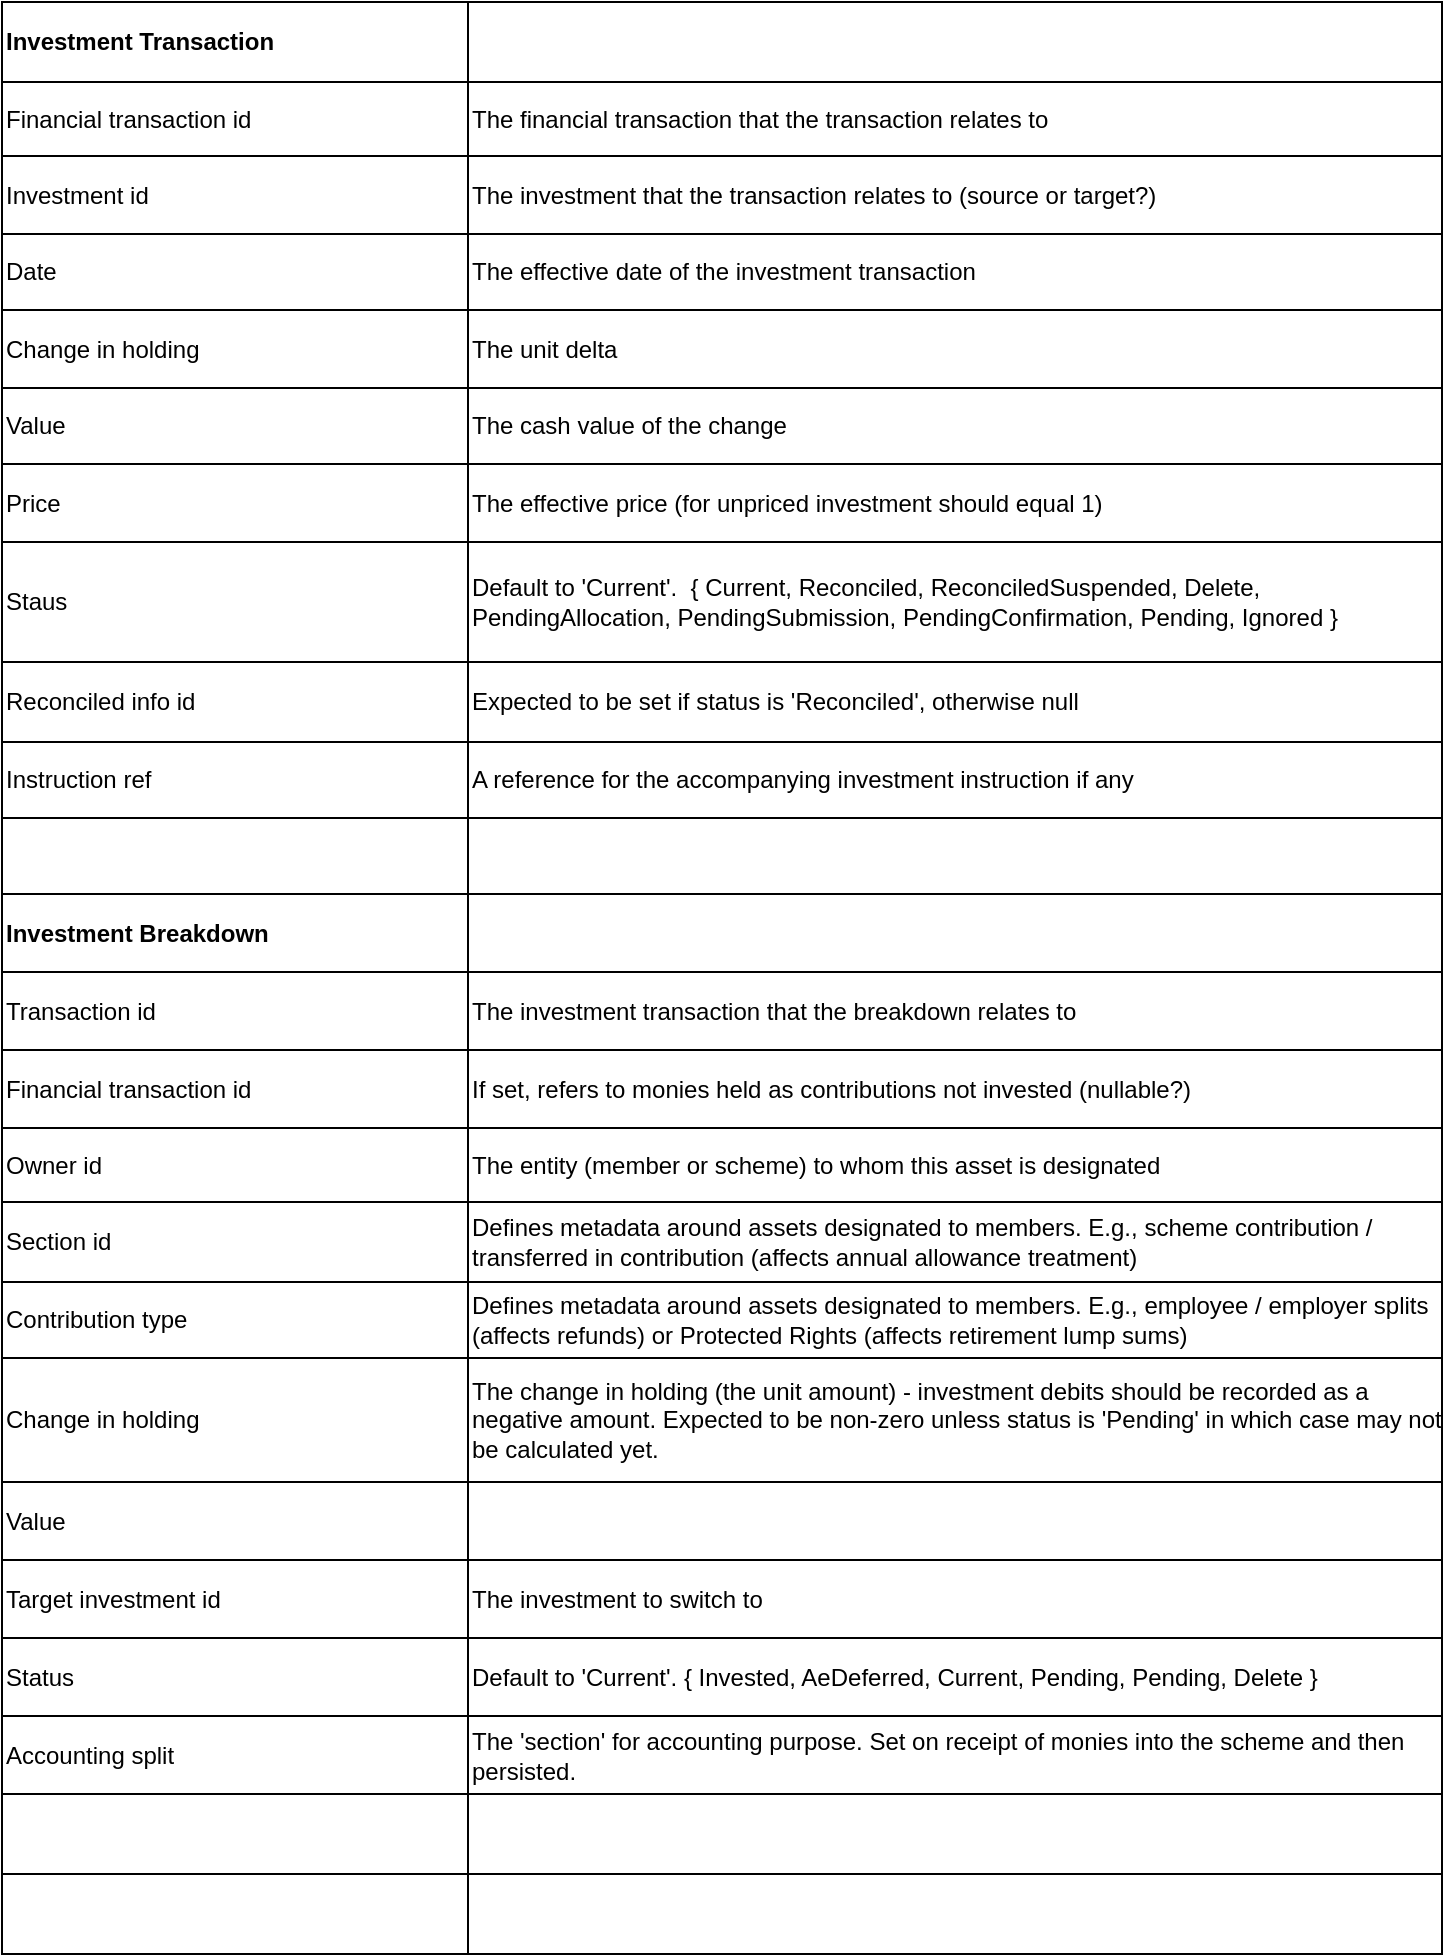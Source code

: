 <mxfile version="17.4.2" type="github"><diagram id="RilsxvOrjWELzw277qes" name="Column Def"><mxGraphModel dx="759" dy="867" grid="1" gridSize="10" guides="1" tooltips="1" connect="1" arrows="1" fold="1" page="1" pageScale="1" pageWidth="827" pageHeight="1169" math="0" shadow="0"><root><mxCell id="0"/><mxCell id="1" parent="0"/><mxCell id="Z7dSHb5Z3IaBlqgNqoYU-1" value="" style="shape=table;startSize=0;container=1;collapsible=0;childLayout=tableLayout;align=left;verticalAlign=middle;" parent="1" vertex="1"><mxGeometry x="50" y="40" width="720" height="976" as="geometry"/></mxCell><mxCell id="Z7dSHb5Z3IaBlqgNqoYU-2" value="" style="shape=tableRow;horizontal=0;startSize=0;swimlaneHead=0;swimlaneBody=0;top=0;left=0;bottom=0;right=0;collapsible=0;dropTarget=0;fillColor=none;points=[[0,0.5],[1,0.5]];portConstraint=eastwest;align=left;verticalAlign=middle;" parent="Z7dSHb5Z3IaBlqgNqoYU-1" vertex="1"><mxGeometry width="720" height="40" as="geometry"/></mxCell><mxCell id="Z7dSHb5Z3IaBlqgNqoYU-3" value="&lt;b&gt;Investment Transaction&lt;/b&gt;" style="shape=partialRectangle;html=1;whiteSpace=wrap;connectable=0;overflow=hidden;fillColor=none;top=0;left=0;bottom=0;right=0;pointerEvents=1;align=left;verticalAlign=middle;" parent="Z7dSHb5Z3IaBlqgNqoYU-2" vertex="1"><mxGeometry width="233" height="40" as="geometry"><mxRectangle width="233" height="40" as="alternateBounds"/></mxGeometry></mxCell><mxCell id="Z7dSHb5Z3IaBlqgNqoYU-4" value="" style="shape=partialRectangle;html=1;whiteSpace=wrap;connectable=0;overflow=hidden;fillColor=none;top=0;left=0;bottom=0;right=0;pointerEvents=1;align=left;verticalAlign=middle;" parent="Z7dSHb5Z3IaBlqgNqoYU-2" vertex="1"><mxGeometry x="233" width="487" height="40" as="geometry"><mxRectangle width="487" height="40" as="alternateBounds"/></mxGeometry></mxCell><mxCell id="Z7dSHb5Z3IaBlqgNqoYU-5" value="" style="shape=tableRow;horizontal=0;startSize=0;swimlaneHead=0;swimlaneBody=0;top=0;left=0;bottom=0;right=0;collapsible=0;dropTarget=0;fillColor=none;points=[[0,0.5],[1,0.5]];portConstraint=eastwest;align=left;verticalAlign=middle;" parent="Z7dSHb5Z3IaBlqgNqoYU-1" vertex="1"><mxGeometry y="40" width="720" height="37" as="geometry"/></mxCell><mxCell id="Z7dSHb5Z3IaBlqgNqoYU-6" value="Financial transaction id" style="shape=partialRectangle;html=1;whiteSpace=wrap;connectable=0;overflow=hidden;fillColor=none;top=0;left=0;bottom=0;right=0;pointerEvents=1;align=left;verticalAlign=middle;" parent="Z7dSHb5Z3IaBlqgNqoYU-5" vertex="1"><mxGeometry width="233" height="37" as="geometry"><mxRectangle width="233" height="37" as="alternateBounds"/></mxGeometry></mxCell><mxCell id="Z7dSHb5Z3IaBlqgNqoYU-7" value="The financial transaction that the transaction relates to" style="shape=partialRectangle;html=1;whiteSpace=wrap;connectable=0;overflow=hidden;fillColor=none;top=0;left=0;bottom=0;right=0;pointerEvents=1;align=left;verticalAlign=middle;" parent="Z7dSHb5Z3IaBlqgNqoYU-5" vertex="1"><mxGeometry x="233" width="487" height="37" as="geometry"><mxRectangle width="487" height="37" as="alternateBounds"/></mxGeometry></mxCell><mxCell id="Z7dSHb5Z3IaBlqgNqoYU-8" value="" style="shape=tableRow;horizontal=0;startSize=0;swimlaneHead=0;swimlaneBody=0;top=0;left=0;bottom=0;right=0;collapsible=0;dropTarget=0;fillColor=none;points=[[0,0.5],[1,0.5]];portConstraint=eastwest;align=left;verticalAlign=middle;" parent="Z7dSHb5Z3IaBlqgNqoYU-1" vertex="1"><mxGeometry y="77" width="720" height="39" as="geometry"/></mxCell><mxCell id="Z7dSHb5Z3IaBlqgNqoYU-9" value="Investment id" style="shape=partialRectangle;html=1;whiteSpace=wrap;connectable=0;overflow=hidden;fillColor=none;top=0;left=0;bottom=0;right=0;pointerEvents=1;align=left;verticalAlign=middle;" parent="Z7dSHb5Z3IaBlqgNqoYU-8" vertex="1"><mxGeometry width="233" height="39" as="geometry"><mxRectangle width="233" height="39" as="alternateBounds"/></mxGeometry></mxCell><mxCell id="Z7dSHb5Z3IaBlqgNqoYU-10" value="The investment that the transaction relates to (source or target?)" style="shape=partialRectangle;html=1;whiteSpace=wrap;connectable=0;overflow=hidden;fillColor=none;top=0;left=0;bottom=0;right=0;pointerEvents=1;align=left;verticalAlign=middle;" parent="Z7dSHb5Z3IaBlqgNqoYU-8" vertex="1"><mxGeometry x="233" width="487" height="39" as="geometry"><mxRectangle width="487" height="39" as="alternateBounds"/></mxGeometry></mxCell><mxCell id="Z7dSHb5Z3IaBlqgNqoYU-11" value="" style="shape=tableRow;horizontal=0;startSize=0;swimlaneHead=0;swimlaneBody=0;top=0;left=0;bottom=0;right=0;collapsible=0;dropTarget=0;fillColor=none;points=[[0,0.5],[1,0.5]];portConstraint=eastwest;align=left;verticalAlign=middle;" parent="Z7dSHb5Z3IaBlqgNqoYU-1" vertex="1"><mxGeometry y="116" width="720" height="38" as="geometry"/></mxCell><mxCell id="Z7dSHb5Z3IaBlqgNqoYU-12" value="Date" style="shape=partialRectangle;html=1;whiteSpace=wrap;connectable=0;overflow=hidden;fillColor=none;top=0;left=0;bottom=0;right=0;pointerEvents=1;align=left;verticalAlign=middle;" parent="Z7dSHb5Z3IaBlqgNqoYU-11" vertex="1"><mxGeometry width="233" height="38" as="geometry"><mxRectangle width="233" height="38" as="alternateBounds"/></mxGeometry></mxCell><mxCell id="Z7dSHb5Z3IaBlqgNqoYU-13" value="The effective date of the investment transaction" style="shape=partialRectangle;html=1;whiteSpace=wrap;connectable=0;overflow=hidden;fillColor=none;top=0;left=0;bottom=0;right=0;pointerEvents=1;align=left;verticalAlign=middle;" parent="Z7dSHb5Z3IaBlqgNqoYU-11" vertex="1"><mxGeometry x="233" width="487" height="38" as="geometry"><mxRectangle width="487" height="38" as="alternateBounds"/></mxGeometry></mxCell><mxCell id="Z7dSHb5Z3IaBlqgNqoYU-14" value="" style="shape=tableRow;horizontal=0;startSize=0;swimlaneHead=0;swimlaneBody=0;top=0;left=0;bottom=0;right=0;collapsible=0;dropTarget=0;fillColor=none;points=[[0,0.5],[1,0.5]];portConstraint=eastwest;align=left;verticalAlign=middle;" parent="Z7dSHb5Z3IaBlqgNqoYU-1" vertex="1"><mxGeometry y="154" width="720" height="39" as="geometry"/></mxCell><mxCell id="Z7dSHb5Z3IaBlqgNqoYU-15" value="Change in holding" style="shape=partialRectangle;html=1;whiteSpace=wrap;connectable=0;overflow=hidden;fillColor=none;top=0;left=0;bottom=0;right=0;pointerEvents=1;align=left;verticalAlign=middle;" parent="Z7dSHb5Z3IaBlqgNqoYU-14" vertex="1"><mxGeometry width="233" height="39" as="geometry"><mxRectangle width="233" height="39" as="alternateBounds"/></mxGeometry></mxCell><mxCell id="Z7dSHb5Z3IaBlqgNqoYU-16" value="The unit delta" style="shape=partialRectangle;html=1;whiteSpace=wrap;connectable=0;overflow=hidden;fillColor=none;top=0;left=0;bottom=0;right=0;pointerEvents=1;align=left;verticalAlign=middle;" parent="Z7dSHb5Z3IaBlqgNqoYU-14" vertex="1"><mxGeometry x="233" width="487" height="39" as="geometry"><mxRectangle width="487" height="39" as="alternateBounds"/></mxGeometry></mxCell><mxCell id="Z7dSHb5Z3IaBlqgNqoYU-17" value="" style="shape=tableRow;horizontal=0;startSize=0;swimlaneHead=0;swimlaneBody=0;top=0;left=0;bottom=0;right=0;collapsible=0;dropTarget=0;fillColor=none;points=[[0,0.5],[1,0.5]];portConstraint=eastwest;align=left;verticalAlign=middle;" parent="Z7dSHb5Z3IaBlqgNqoYU-1" vertex="1"><mxGeometry y="193" width="720" height="38" as="geometry"/></mxCell><mxCell id="Z7dSHb5Z3IaBlqgNqoYU-18" value="Value" style="shape=partialRectangle;html=1;whiteSpace=wrap;connectable=0;overflow=hidden;fillColor=none;top=0;left=0;bottom=0;right=0;pointerEvents=1;align=left;verticalAlign=middle;" parent="Z7dSHb5Z3IaBlqgNqoYU-17" vertex="1"><mxGeometry width="233" height="38" as="geometry"><mxRectangle width="233" height="38" as="alternateBounds"/></mxGeometry></mxCell><mxCell id="Z7dSHb5Z3IaBlqgNqoYU-19" value="The cash value of the change" style="shape=partialRectangle;html=1;whiteSpace=wrap;connectable=0;overflow=hidden;fillColor=none;top=0;left=0;bottom=0;right=0;pointerEvents=1;align=left;verticalAlign=middle;" parent="Z7dSHb5Z3IaBlqgNqoYU-17" vertex="1"><mxGeometry x="233" width="487" height="38" as="geometry"><mxRectangle width="487" height="38" as="alternateBounds"/></mxGeometry></mxCell><mxCell id="Z7dSHb5Z3IaBlqgNqoYU-20" value="" style="shape=tableRow;horizontal=0;startSize=0;swimlaneHead=0;swimlaneBody=0;top=0;left=0;bottom=0;right=0;collapsible=0;dropTarget=0;fillColor=none;points=[[0,0.5],[1,0.5]];portConstraint=eastwest;align=left;verticalAlign=middle;" parent="Z7dSHb5Z3IaBlqgNqoYU-1" vertex="1"><mxGeometry y="231" width="720" height="39" as="geometry"/></mxCell><mxCell id="Z7dSHb5Z3IaBlqgNqoYU-21" value="Price" style="shape=partialRectangle;html=1;whiteSpace=wrap;connectable=0;overflow=hidden;fillColor=none;top=0;left=0;bottom=0;right=0;pointerEvents=1;align=left;verticalAlign=middle;" parent="Z7dSHb5Z3IaBlqgNqoYU-20" vertex="1"><mxGeometry width="233" height="39" as="geometry"><mxRectangle width="233" height="39" as="alternateBounds"/></mxGeometry></mxCell><mxCell id="Z7dSHb5Z3IaBlqgNqoYU-22" value="The effective price (for unpriced investment should equal 1)" style="shape=partialRectangle;html=1;whiteSpace=wrap;connectable=0;overflow=hidden;fillColor=none;top=0;left=0;bottom=0;right=0;pointerEvents=1;align=left;verticalAlign=middle;" parent="Z7dSHb5Z3IaBlqgNqoYU-20" vertex="1"><mxGeometry x="233" width="487" height="39" as="geometry"><mxRectangle width="487" height="39" as="alternateBounds"/></mxGeometry></mxCell><mxCell id="Z7dSHb5Z3IaBlqgNqoYU-23" value="" style="shape=tableRow;horizontal=0;startSize=0;swimlaneHead=0;swimlaneBody=0;top=0;left=0;bottom=0;right=0;collapsible=0;dropTarget=0;fillColor=none;points=[[0,0.5],[1,0.5]];portConstraint=eastwest;align=left;verticalAlign=middle;" parent="Z7dSHb5Z3IaBlqgNqoYU-1" vertex="1"><mxGeometry y="270" width="720" height="60" as="geometry"/></mxCell><mxCell id="Z7dSHb5Z3IaBlqgNqoYU-24" value="Staus" style="shape=partialRectangle;html=1;whiteSpace=wrap;connectable=0;overflow=hidden;fillColor=none;top=0;left=0;bottom=0;right=0;pointerEvents=1;align=left;verticalAlign=middle;" parent="Z7dSHb5Z3IaBlqgNqoYU-23" vertex="1"><mxGeometry width="233" height="60" as="geometry"><mxRectangle width="233" height="60" as="alternateBounds"/></mxGeometry></mxCell><mxCell id="Z7dSHb5Z3IaBlqgNqoYU-25" value="Default to 'Current'.&amp;nbsp; { Current, Reconciled, ReconciledSuspended, Delete, PendingAllocation, PendingSubmission, PendingConfirmation, Pending, Ignored }" style="shape=partialRectangle;html=1;whiteSpace=wrap;connectable=0;overflow=hidden;fillColor=none;top=0;left=0;bottom=0;right=0;pointerEvents=1;align=left;verticalAlign=middle;" parent="Z7dSHb5Z3IaBlqgNqoYU-23" vertex="1"><mxGeometry x="233" width="487" height="60" as="geometry"><mxRectangle width="487" height="60" as="alternateBounds"/></mxGeometry></mxCell><mxCell id="Z7dSHb5Z3IaBlqgNqoYU-26" value="" style="shape=tableRow;horizontal=0;startSize=0;swimlaneHead=0;swimlaneBody=0;top=0;left=0;bottom=0;right=0;collapsible=0;dropTarget=0;fillColor=none;points=[[0,0.5],[1,0.5]];portConstraint=eastwest;align=left;verticalAlign=middle;" parent="Z7dSHb5Z3IaBlqgNqoYU-1" vertex="1"><mxGeometry y="330" width="720" height="40" as="geometry"/></mxCell><mxCell id="Z7dSHb5Z3IaBlqgNqoYU-27" value="Reconciled info id" style="shape=partialRectangle;html=1;whiteSpace=wrap;connectable=0;overflow=hidden;fillColor=none;top=0;left=0;bottom=0;right=0;pointerEvents=1;align=left;verticalAlign=middle;" parent="Z7dSHb5Z3IaBlqgNqoYU-26" vertex="1"><mxGeometry width="233" height="40" as="geometry"><mxRectangle width="233" height="40" as="alternateBounds"/></mxGeometry></mxCell><mxCell id="Z7dSHb5Z3IaBlqgNqoYU-28" value="Expected to be set if status is 'Reconciled', otherwise null" style="shape=partialRectangle;html=1;whiteSpace=wrap;connectable=0;overflow=hidden;fillColor=none;top=0;left=0;bottom=0;right=0;pointerEvents=1;align=left;verticalAlign=middle;" parent="Z7dSHb5Z3IaBlqgNqoYU-26" vertex="1"><mxGeometry x="233" width="487" height="40" as="geometry"><mxRectangle width="487" height="40" as="alternateBounds"/></mxGeometry></mxCell><mxCell id="Z7dSHb5Z3IaBlqgNqoYU-29" value="" style="shape=tableRow;horizontal=0;startSize=0;swimlaneHead=0;swimlaneBody=0;top=0;left=0;bottom=0;right=0;collapsible=0;dropTarget=0;fillColor=none;points=[[0,0.5],[1,0.5]];portConstraint=eastwest;align=left;verticalAlign=middle;" parent="Z7dSHb5Z3IaBlqgNqoYU-1" vertex="1"><mxGeometry y="370" width="720" height="38" as="geometry"/></mxCell><mxCell id="Z7dSHb5Z3IaBlqgNqoYU-30" value="Instruction ref" style="shape=partialRectangle;html=1;whiteSpace=wrap;connectable=0;overflow=hidden;fillColor=none;top=0;left=0;bottom=0;right=0;pointerEvents=1;align=left;verticalAlign=middle;" parent="Z7dSHb5Z3IaBlqgNqoYU-29" vertex="1"><mxGeometry width="233" height="38" as="geometry"><mxRectangle width="233" height="38" as="alternateBounds"/></mxGeometry></mxCell><mxCell id="Z7dSHb5Z3IaBlqgNqoYU-31" value="A reference for the accompanying investment instruction if any" style="shape=partialRectangle;html=1;whiteSpace=wrap;connectable=0;overflow=hidden;fillColor=none;top=0;left=0;bottom=0;right=0;pointerEvents=1;align=left;verticalAlign=middle;" parent="Z7dSHb5Z3IaBlqgNqoYU-29" vertex="1"><mxGeometry x="233" width="487" height="38" as="geometry"><mxRectangle width="487" height="38" as="alternateBounds"/></mxGeometry></mxCell><mxCell id="Z7dSHb5Z3IaBlqgNqoYU-32" value="" style="shape=tableRow;horizontal=0;startSize=0;swimlaneHead=0;swimlaneBody=0;top=0;left=0;bottom=0;right=0;collapsible=0;dropTarget=0;fillColor=none;points=[[0,0.5],[1,0.5]];portConstraint=eastwest;align=left;verticalAlign=middle;" parent="Z7dSHb5Z3IaBlqgNqoYU-1" vertex="1"><mxGeometry y="408" width="720" height="38" as="geometry"/></mxCell><mxCell id="Z7dSHb5Z3IaBlqgNqoYU-33" value="" style="shape=partialRectangle;html=1;whiteSpace=wrap;connectable=0;overflow=hidden;fillColor=none;top=0;left=0;bottom=0;right=0;pointerEvents=1;align=left;verticalAlign=middle;" parent="Z7dSHb5Z3IaBlqgNqoYU-32" vertex="1"><mxGeometry width="233" height="38" as="geometry"><mxRectangle width="233" height="38" as="alternateBounds"/></mxGeometry></mxCell><mxCell id="Z7dSHb5Z3IaBlqgNqoYU-34" value="" style="shape=partialRectangle;html=1;whiteSpace=wrap;connectable=0;overflow=hidden;fillColor=none;top=0;left=0;bottom=0;right=0;pointerEvents=1;align=left;verticalAlign=middle;" parent="Z7dSHb5Z3IaBlqgNqoYU-32" vertex="1"><mxGeometry x="233" width="487" height="38" as="geometry"><mxRectangle width="487" height="38" as="alternateBounds"/></mxGeometry></mxCell><mxCell id="Z7dSHb5Z3IaBlqgNqoYU-35" value="" style="shape=tableRow;horizontal=0;startSize=0;swimlaneHead=0;swimlaneBody=0;top=0;left=0;bottom=0;right=0;collapsible=0;dropTarget=0;fillColor=none;points=[[0,0.5],[1,0.5]];portConstraint=eastwest;align=left;verticalAlign=middle;" parent="Z7dSHb5Z3IaBlqgNqoYU-1" vertex="1"><mxGeometry y="446" width="720" height="39" as="geometry"/></mxCell><mxCell id="Z7dSHb5Z3IaBlqgNqoYU-36" value="&lt;b&gt;Investment Breakdown&lt;/b&gt;" style="shape=partialRectangle;html=1;whiteSpace=wrap;connectable=0;overflow=hidden;fillColor=none;top=0;left=0;bottom=0;right=0;pointerEvents=1;align=left;verticalAlign=middle;" parent="Z7dSHb5Z3IaBlqgNqoYU-35" vertex="1"><mxGeometry width="233" height="39" as="geometry"><mxRectangle width="233" height="39" as="alternateBounds"/></mxGeometry></mxCell><mxCell id="Z7dSHb5Z3IaBlqgNqoYU-37" value="" style="shape=partialRectangle;html=1;whiteSpace=wrap;connectable=0;overflow=hidden;fillColor=none;top=0;left=0;bottom=0;right=0;pointerEvents=1;align=left;verticalAlign=middle;" parent="Z7dSHb5Z3IaBlqgNqoYU-35" vertex="1"><mxGeometry x="233" width="487" height="39" as="geometry"><mxRectangle width="487" height="39" as="alternateBounds"/></mxGeometry></mxCell><mxCell id="Z7dSHb5Z3IaBlqgNqoYU-38" value="" style="shape=tableRow;horizontal=0;startSize=0;swimlaneHead=0;swimlaneBody=0;top=0;left=0;bottom=0;right=0;collapsible=0;dropTarget=0;fillColor=none;points=[[0,0.5],[1,0.5]];portConstraint=eastwest;align=left;verticalAlign=middle;" parent="Z7dSHb5Z3IaBlqgNqoYU-1" vertex="1"><mxGeometry y="485" width="720" height="39" as="geometry"/></mxCell><mxCell id="Z7dSHb5Z3IaBlqgNqoYU-39" value="Transaction id" style="shape=partialRectangle;html=1;whiteSpace=wrap;connectable=0;overflow=hidden;fillColor=none;top=0;left=0;bottom=0;right=0;pointerEvents=1;align=left;verticalAlign=middle;" parent="Z7dSHb5Z3IaBlqgNqoYU-38" vertex="1"><mxGeometry width="233" height="39" as="geometry"><mxRectangle width="233" height="39" as="alternateBounds"/></mxGeometry></mxCell><mxCell id="Z7dSHb5Z3IaBlqgNqoYU-40" value="The investment transaction that the breakdown relates to" style="shape=partialRectangle;html=1;whiteSpace=wrap;connectable=0;overflow=hidden;fillColor=none;top=0;left=0;bottom=0;right=0;pointerEvents=1;align=left;verticalAlign=middle;" parent="Z7dSHb5Z3IaBlqgNqoYU-38" vertex="1"><mxGeometry x="233" width="487" height="39" as="geometry"><mxRectangle width="487" height="39" as="alternateBounds"/></mxGeometry></mxCell><mxCell id="Z7dSHb5Z3IaBlqgNqoYU-41" value="" style="shape=tableRow;horizontal=0;startSize=0;swimlaneHead=0;swimlaneBody=0;top=0;left=0;bottom=0;right=0;collapsible=0;dropTarget=0;fillColor=none;points=[[0,0.5],[1,0.5]];portConstraint=eastwest;align=left;verticalAlign=middle;" parent="Z7dSHb5Z3IaBlqgNqoYU-1" vertex="1"><mxGeometry y="524" width="720" height="39" as="geometry"/></mxCell><mxCell id="Z7dSHb5Z3IaBlqgNqoYU-42" value="Financial transaction id" style="shape=partialRectangle;html=1;whiteSpace=wrap;connectable=0;overflow=hidden;fillColor=none;top=0;left=0;bottom=0;right=0;pointerEvents=1;align=left;verticalAlign=middle;" parent="Z7dSHb5Z3IaBlqgNqoYU-41" vertex="1"><mxGeometry width="233" height="39" as="geometry"><mxRectangle width="233" height="39" as="alternateBounds"/></mxGeometry></mxCell><mxCell id="Z7dSHb5Z3IaBlqgNqoYU-43" value="If set, refers to monies held as contributions not invested (nullable?)" style="shape=partialRectangle;html=1;whiteSpace=wrap;connectable=0;overflow=hidden;fillColor=none;top=0;left=0;bottom=0;right=0;pointerEvents=1;align=left;verticalAlign=middle;" parent="Z7dSHb5Z3IaBlqgNqoYU-41" vertex="1"><mxGeometry x="233" width="487" height="39" as="geometry"><mxRectangle width="487" height="39" as="alternateBounds"/></mxGeometry></mxCell><mxCell id="Z7dSHb5Z3IaBlqgNqoYU-44" value="" style="shape=tableRow;horizontal=0;startSize=0;swimlaneHead=0;swimlaneBody=0;top=0;left=0;bottom=0;right=0;collapsible=0;dropTarget=0;fillColor=none;points=[[0,0.5],[1,0.5]];portConstraint=eastwest;align=left;verticalAlign=middle;" parent="Z7dSHb5Z3IaBlqgNqoYU-1" vertex="1"><mxGeometry y="563" width="720" height="37" as="geometry"/></mxCell><mxCell id="Z7dSHb5Z3IaBlqgNqoYU-45" value="Owner id" style="shape=partialRectangle;html=1;whiteSpace=wrap;connectable=0;overflow=hidden;fillColor=none;top=0;left=0;bottom=0;right=0;pointerEvents=1;align=left;verticalAlign=middle;" parent="Z7dSHb5Z3IaBlqgNqoYU-44" vertex="1"><mxGeometry width="233" height="37" as="geometry"><mxRectangle width="233" height="37" as="alternateBounds"/></mxGeometry></mxCell><mxCell id="Z7dSHb5Z3IaBlqgNqoYU-46" value="The entity (member or scheme) to whom this asset is designated" style="shape=partialRectangle;html=1;whiteSpace=wrap;connectable=0;overflow=hidden;fillColor=none;top=0;left=0;bottom=0;right=0;pointerEvents=1;align=left;verticalAlign=middle;" parent="Z7dSHb5Z3IaBlqgNqoYU-44" vertex="1"><mxGeometry x="233" width="487" height="37" as="geometry"><mxRectangle width="487" height="37" as="alternateBounds"/></mxGeometry></mxCell><mxCell id="Z7dSHb5Z3IaBlqgNqoYU-47" value="" style="shape=tableRow;horizontal=0;startSize=0;swimlaneHead=0;swimlaneBody=0;top=0;left=0;bottom=0;right=0;collapsible=0;dropTarget=0;fillColor=none;points=[[0,0.5],[1,0.5]];portConstraint=eastwest;align=left;verticalAlign=middle;" parent="Z7dSHb5Z3IaBlqgNqoYU-1" vertex="1"><mxGeometry y="600" width="720" height="40" as="geometry"/></mxCell><mxCell id="Z7dSHb5Z3IaBlqgNqoYU-48" value="Section id" style="shape=partialRectangle;html=1;whiteSpace=wrap;connectable=0;overflow=hidden;fillColor=none;top=0;left=0;bottom=0;right=0;pointerEvents=1;align=left;verticalAlign=middle;" parent="Z7dSHb5Z3IaBlqgNqoYU-47" vertex="1"><mxGeometry width="233" height="40" as="geometry"><mxRectangle width="233" height="40" as="alternateBounds"/></mxGeometry></mxCell><mxCell id="Z7dSHb5Z3IaBlqgNqoYU-49" value="Defines metadata around assets designated to members. E.g., scheme contribution / transferred in contribution (affects annual allowance treatment)" style="shape=partialRectangle;html=1;whiteSpace=wrap;connectable=0;overflow=hidden;fillColor=none;top=0;left=0;bottom=0;right=0;pointerEvents=1;align=left;verticalAlign=middle;" parent="Z7dSHb5Z3IaBlqgNqoYU-47" vertex="1"><mxGeometry x="233" width="487" height="40" as="geometry"><mxRectangle width="487" height="40" as="alternateBounds"/></mxGeometry></mxCell><mxCell id="Z7dSHb5Z3IaBlqgNqoYU-50" value="" style="shape=tableRow;horizontal=0;startSize=0;swimlaneHead=0;swimlaneBody=0;top=0;left=0;bottom=0;right=0;collapsible=0;dropTarget=0;fillColor=none;points=[[0,0.5],[1,0.5]];portConstraint=eastwest;align=left;verticalAlign=middle;" parent="Z7dSHb5Z3IaBlqgNqoYU-1" vertex="1"><mxGeometry y="640" width="720" height="38" as="geometry"/></mxCell><mxCell id="Z7dSHb5Z3IaBlqgNqoYU-51" value="Contribution type" style="shape=partialRectangle;html=1;whiteSpace=wrap;connectable=0;overflow=hidden;fillColor=none;top=0;left=0;bottom=0;right=0;pointerEvents=1;align=left;verticalAlign=middle;" parent="Z7dSHb5Z3IaBlqgNqoYU-50" vertex="1"><mxGeometry width="233" height="38" as="geometry"><mxRectangle width="233" height="38" as="alternateBounds"/></mxGeometry></mxCell><mxCell id="Z7dSHb5Z3IaBlqgNqoYU-52" value="Defines metadata around assets designated to members. E.g., employee / employer splits (affects refunds) or Protected Rights (affects retirement lump sums)" style="shape=partialRectangle;html=1;whiteSpace=wrap;connectable=0;overflow=hidden;fillColor=none;top=0;left=0;bottom=0;right=0;pointerEvents=1;align=left;verticalAlign=middle;" parent="Z7dSHb5Z3IaBlqgNqoYU-50" vertex="1"><mxGeometry x="233" width="487" height="38" as="geometry"><mxRectangle width="487" height="38" as="alternateBounds"/></mxGeometry></mxCell><mxCell id="Z7dSHb5Z3IaBlqgNqoYU-53" value="" style="shape=tableRow;horizontal=0;startSize=0;swimlaneHead=0;swimlaneBody=0;top=0;left=0;bottom=0;right=0;collapsible=0;dropTarget=0;fillColor=none;points=[[0,0.5],[1,0.5]];portConstraint=eastwest;align=left;verticalAlign=middle;" parent="Z7dSHb5Z3IaBlqgNqoYU-1" vertex="1"><mxGeometry y="678" width="720" height="62" as="geometry"/></mxCell><mxCell id="Z7dSHb5Z3IaBlqgNqoYU-54" value="Change in holding" style="shape=partialRectangle;html=1;whiteSpace=wrap;connectable=0;overflow=hidden;fillColor=none;top=0;left=0;bottom=0;right=0;pointerEvents=1;align=left;verticalAlign=middle;" parent="Z7dSHb5Z3IaBlqgNqoYU-53" vertex="1"><mxGeometry width="233" height="62" as="geometry"><mxRectangle width="233" height="62" as="alternateBounds"/></mxGeometry></mxCell><mxCell id="Z7dSHb5Z3IaBlqgNqoYU-55" value="The change in holding (the unit amount) - investment debits should be recorded as a negative amount. Expected to be non-zero unless status is 'Pending' in which case may not be calculated yet." style="shape=partialRectangle;html=1;whiteSpace=wrap;connectable=0;overflow=hidden;fillColor=none;top=0;left=0;bottom=0;right=0;pointerEvents=1;align=left;verticalAlign=middle;" parent="Z7dSHb5Z3IaBlqgNqoYU-53" vertex="1"><mxGeometry x="233" width="487" height="62" as="geometry"><mxRectangle width="487" height="62" as="alternateBounds"/></mxGeometry></mxCell><mxCell id="Z7dSHb5Z3IaBlqgNqoYU-56" value="" style="shape=tableRow;horizontal=0;startSize=0;swimlaneHead=0;swimlaneBody=0;top=0;left=0;bottom=0;right=0;collapsible=0;dropTarget=0;fillColor=none;points=[[0,0.5],[1,0.5]];portConstraint=eastwest;align=left;verticalAlign=middle;" parent="Z7dSHb5Z3IaBlqgNqoYU-1" vertex="1"><mxGeometry y="740" width="720" height="39" as="geometry"/></mxCell><mxCell id="Z7dSHb5Z3IaBlqgNqoYU-57" value="Value" style="shape=partialRectangle;html=1;whiteSpace=wrap;connectable=0;overflow=hidden;fillColor=none;top=0;left=0;bottom=0;right=0;pointerEvents=1;align=left;verticalAlign=middle;" parent="Z7dSHb5Z3IaBlqgNqoYU-56" vertex="1"><mxGeometry width="233" height="39" as="geometry"><mxRectangle width="233" height="39" as="alternateBounds"/></mxGeometry></mxCell><mxCell id="Z7dSHb5Z3IaBlqgNqoYU-58" value="" style="shape=partialRectangle;html=1;whiteSpace=wrap;connectable=0;overflow=hidden;fillColor=none;top=0;left=0;bottom=0;right=0;pointerEvents=1;align=left;verticalAlign=middle;" parent="Z7dSHb5Z3IaBlqgNqoYU-56" vertex="1"><mxGeometry x="233" width="487" height="39" as="geometry"><mxRectangle width="487" height="39" as="alternateBounds"/></mxGeometry></mxCell><mxCell id="Z7dSHb5Z3IaBlqgNqoYU-59" value="" style="shape=tableRow;horizontal=0;startSize=0;swimlaneHead=0;swimlaneBody=0;top=0;left=0;bottom=0;right=0;collapsible=0;dropTarget=0;fillColor=none;points=[[0,0.5],[1,0.5]];portConstraint=eastwest;align=left;verticalAlign=middle;" parent="Z7dSHb5Z3IaBlqgNqoYU-1" vertex="1"><mxGeometry y="779" width="720" height="39" as="geometry"/></mxCell><mxCell id="Z7dSHb5Z3IaBlqgNqoYU-60" value="Target investment id" style="shape=partialRectangle;html=1;whiteSpace=wrap;connectable=0;overflow=hidden;fillColor=none;top=0;left=0;bottom=0;right=0;pointerEvents=1;align=left;verticalAlign=middle;" parent="Z7dSHb5Z3IaBlqgNqoYU-59" vertex="1"><mxGeometry width="233" height="39" as="geometry"><mxRectangle width="233" height="39" as="alternateBounds"/></mxGeometry></mxCell><mxCell id="Z7dSHb5Z3IaBlqgNqoYU-61" value="The investment to switch to" style="shape=partialRectangle;html=1;whiteSpace=wrap;connectable=0;overflow=hidden;fillColor=none;top=0;left=0;bottom=0;right=0;pointerEvents=1;align=left;verticalAlign=middle;" parent="Z7dSHb5Z3IaBlqgNqoYU-59" vertex="1"><mxGeometry x="233" width="487" height="39" as="geometry"><mxRectangle width="487" height="39" as="alternateBounds"/></mxGeometry></mxCell><mxCell id="Z7dSHb5Z3IaBlqgNqoYU-62" value="" style="shape=tableRow;horizontal=0;startSize=0;swimlaneHead=0;swimlaneBody=0;top=0;left=0;bottom=0;right=0;collapsible=0;dropTarget=0;fillColor=none;points=[[0,0.5],[1,0.5]];portConstraint=eastwest;align=left;verticalAlign=middle;" parent="Z7dSHb5Z3IaBlqgNqoYU-1" vertex="1"><mxGeometry y="818" width="720" height="39" as="geometry"/></mxCell><mxCell id="Z7dSHb5Z3IaBlqgNqoYU-63" value="Status" style="shape=partialRectangle;html=1;whiteSpace=wrap;connectable=0;overflow=hidden;fillColor=none;top=0;left=0;bottom=0;right=0;pointerEvents=1;align=left;verticalAlign=middle;" parent="Z7dSHb5Z3IaBlqgNqoYU-62" vertex="1"><mxGeometry width="233" height="39" as="geometry"><mxRectangle width="233" height="39" as="alternateBounds"/></mxGeometry></mxCell><mxCell id="Z7dSHb5Z3IaBlqgNqoYU-64" value="Default to 'Current'. { Invested, AeDeferred, Current, Pending, Pending, Delete }" style="shape=partialRectangle;html=1;whiteSpace=wrap;connectable=0;overflow=hidden;fillColor=none;top=0;left=0;bottom=0;right=0;pointerEvents=1;align=left;verticalAlign=middle;" parent="Z7dSHb5Z3IaBlqgNqoYU-62" vertex="1"><mxGeometry x="233" width="487" height="39" as="geometry"><mxRectangle width="487" height="39" as="alternateBounds"/></mxGeometry></mxCell><mxCell id="Z7dSHb5Z3IaBlqgNqoYU-65" value="" style="shape=tableRow;horizontal=0;startSize=0;swimlaneHead=0;swimlaneBody=0;top=0;left=0;bottom=0;right=0;collapsible=0;dropTarget=0;fillColor=none;points=[[0,0.5],[1,0.5]];portConstraint=eastwest;align=left;verticalAlign=middle;" parent="Z7dSHb5Z3IaBlqgNqoYU-1" vertex="1"><mxGeometry y="857" width="720" height="39" as="geometry"/></mxCell><mxCell id="Z7dSHb5Z3IaBlqgNqoYU-66" value="Accounting split" style="shape=partialRectangle;html=1;whiteSpace=wrap;connectable=0;overflow=hidden;fillColor=none;top=0;left=0;bottom=0;right=0;pointerEvents=1;align=left;verticalAlign=middle;" parent="Z7dSHb5Z3IaBlqgNqoYU-65" vertex="1"><mxGeometry width="233" height="39" as="geometry"><mxRectangle width="233" height="39" as="alternateBounds"/></mxGeometry></mxCell><mxCell id="Z7dSHb5Z3IaBlqgNqoYU-67" value="The 'section' for accounting purpose. Set on receipt of monies into the scheme and then persisted." style="shape=partialRectangle;html=1;whiteSpace=wrap;connectable=0;overflow=hidden;fillColor=none;top=0;left=0;bottom=0;right=0;pointerEvents=1;align=left;verticalAlign=middle;" parent="Z7dSHb5Z3IaBlqgNqoYU-65" vertex="1"><mxGeometry x="233" width="487" height="39" as="geometry"><mxRectangle width="487" height="39" as="alternateBounds"/></mxGeometry></mxCell><mxCell id="Z7dSHb5Z3IaBlqgNqoYU-68" value="" style="shape=tableRow;horizontal=0;startSize=0;swimlaneHead=0;swimlaneBody=0;top=0;left=0;bottom=0;right=0;collapsible=0;dropTarget=0;fillColor=none;points=[[0,0.5],[1,0.5]];portConstraint=eastwest;align=left;verticalAlign=middle;" parent="Z7dSHb5Z3IaBlqgNqoYU-1" vertex="1"><mxGeometry y="896" width="720" height="40" as="geometry"/></mxCell><mxCell id="Z7dSHb5Z3IaBlqgNqoYU-69" value="" style="shape=partialRectangle;html=1;whiteSpace=wrap;connectable=0;overflow=hidden;fillColor=none;top=0;left=0;bottom=0;right=0;pointerEvents=1;align=left;verticalAlign=middle;" parent="Z7dSHb5Z3IaBlqgNqoYU-68" vertex="1"><mxGeometry width="233" height="40" as="geometry"><mxRectangle width="233" height="40" as="alternateBounds"/></mxGeometry></mxCell><mxCell id="Z7dSHb5Z3IaBlqgNqoYU-70" value="" style="shape=partialRectangle;html=1;whiteSpace=wrap;connectable=0;overflow=hidden;fillColor=none;top=0;left=0;bottom=0;right=0;pointerEvents=1;align=left;verticalAlign=middle;" parent="Z7dSHb5Z3IaBlqgNqoYU-68" vertex="1"><mxGeometry x="233" width="487" height="40" as="geometry"><mxRectangle width="487" height="40" as="alternateBounds"/></mxGeometry></mxCell><mxCell id="Z7dSHb5Z3IaBlqgNqoYU-71" value="" style="shape=tableRow;horizontal=0;startSize=0;swimlaneHead=0;swimlaneBody=0;top=0;left=0;bottom=0;right=0;collapsible=0;dropTarget=0;fillColor=none;points=[[0,0.5],[1,0.5]];portConstraint=eastwest;align=left;verticalAlign=middle;" parent="Z7dSHb5Z3IaBlqgNqoYU-1" vertex="1"><mxGeometry y="936" width="720" height="40" as="geometry"/></mxCell><mxCell id="Z7dSHb5Z3IaBlqgNqoYU-72" value="" style="shape=partialRectangle;html=1;whiteSpace=wrap;connectable=0;overflow=hidden;fillColor=none;top=0;left=0;bottom=0;right=0;pointerEvents=1;align=left;verticalAlign=middle;" parent="Z7dSHb5Z3IaBlqgNqoYU-71" vertex="1"><mxGeometry width="233" height="40" as="geometry"><mxRectangle width="233" height="40" as="alternateBounds"/></mxGeometry></mxCell><mxCell id="Z7dSHb5Z3IaBlqgNqoYU-73" value="" style="shape=partialRectangle;html=1;whiteSpace=wrap;connectable=0;overflow=hidden;fillColor=none;top=0;left=0;bottom=0;right=0;pointerEvents=1;align=left;verticalAlign=middle;" parent="Z7dSHb5Z3IaBlqgNqoYU-71" vertex="1"><mxGeometry x="233" width="487" height="40" as="geometry"><mxRectangle width="487" height="40" as="alternateBounds"/></mxGeometry></mxCell></root></mxGraphModel></diagram></mxfile>